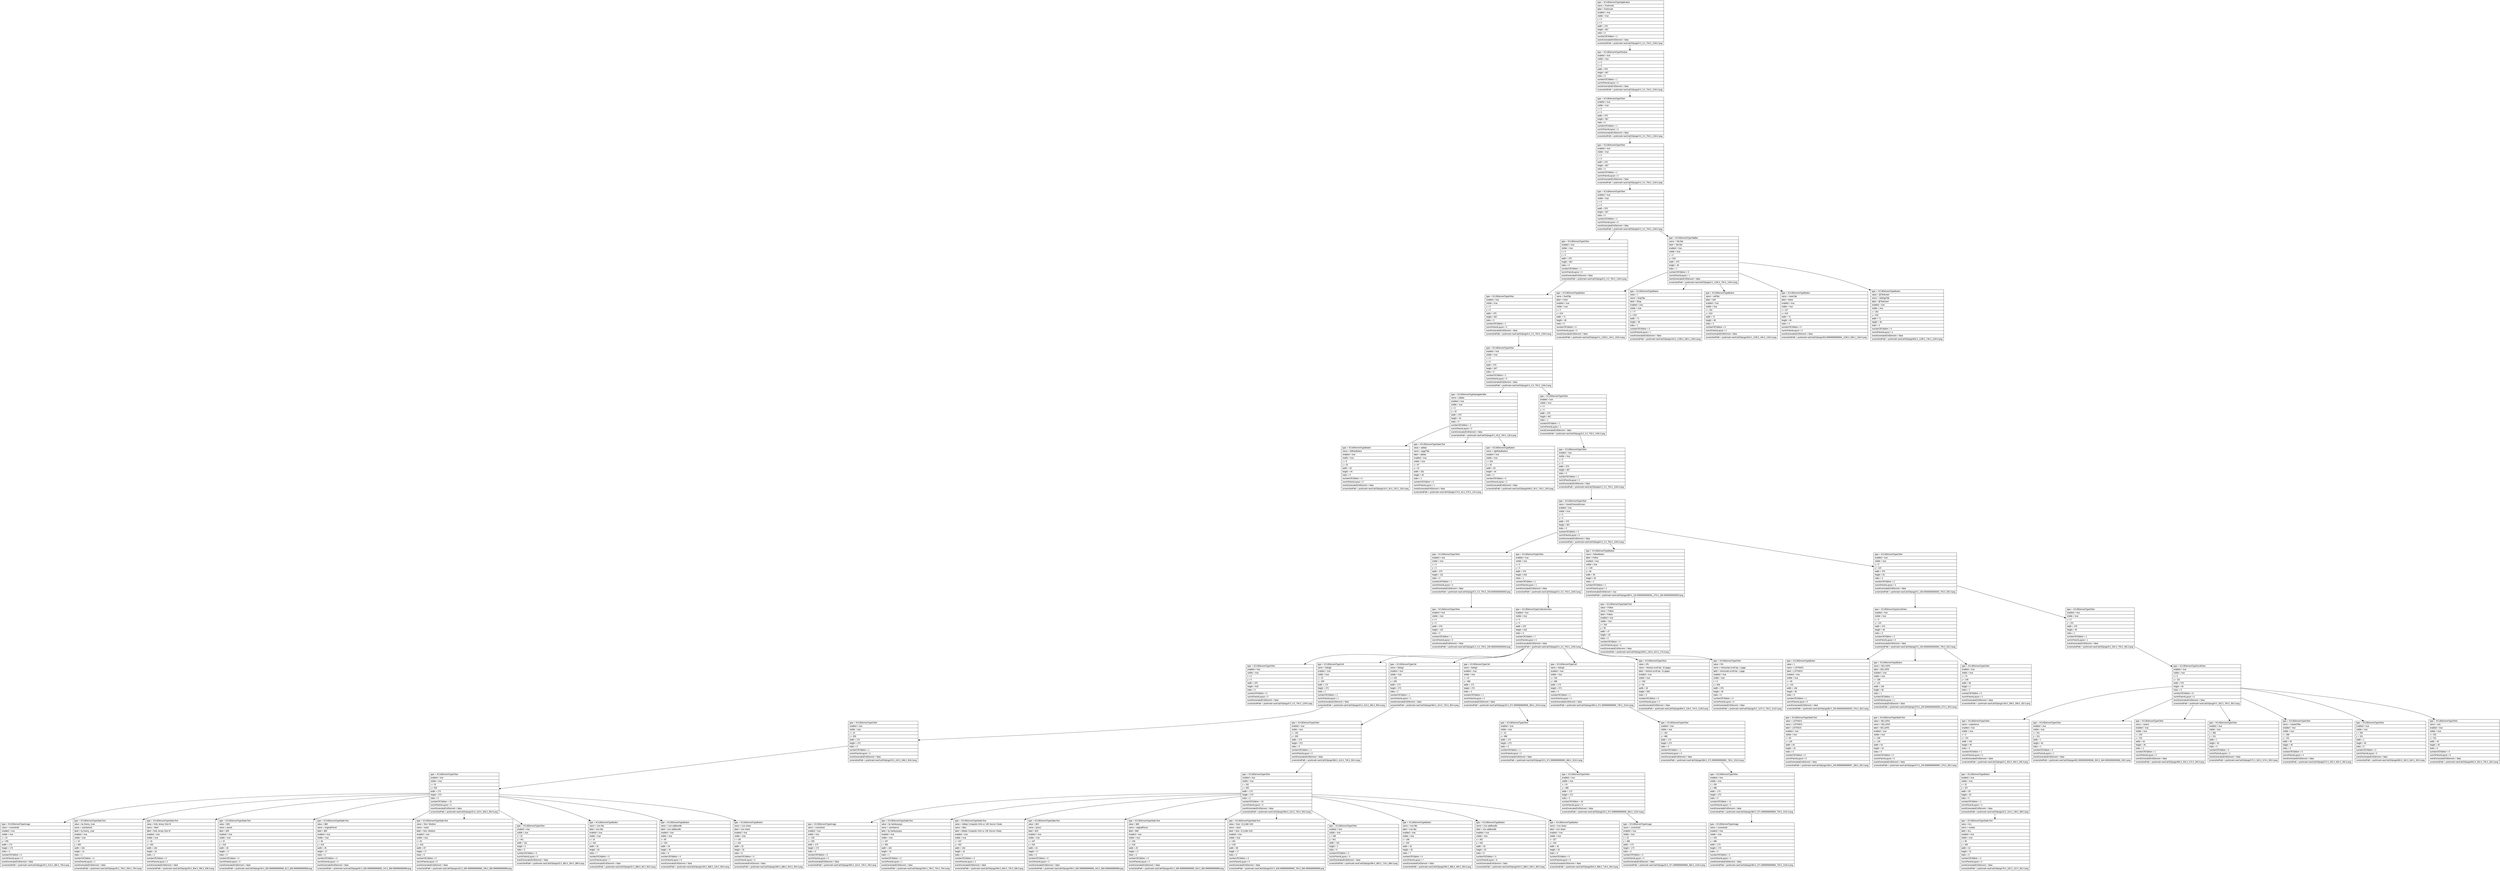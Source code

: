 digraph Layout {

	node [shape=record fontname=Arial];

	0	[label="{type = XCUIElementTypeApplication\l|name = Poshmark\l|label = Poshmark\l|enabled = true\l|visible = true\l|x = 0\l|y = 0\l|width = 375\l|height = 667\l|index = 0\l|numberOfChildren = 2\l|eventGeneratedOnElement = false \l|screenshotPath = poshmark-naviCat/S3/pngs/0.0_0.0_750.0_1334.0.png\l}"]
	1	[label="{type = XCUIElementTypeWindow\l|enabled = true\l|visible = true\l|x = 0\l|y = 0\l|width = 375\l|height = 667\l|index = 0\l|numberOfChildren = 1\l|numInParentLayout = 0\l|eventGeneratedOnElement = false \l|screenshotPath = poshmark-naviCat/S3/pngs/0.0_0.0_750.0_1334.0.png\l}"]
	2	[label="{type = XCUIElementTypeOther\l|enabled = true\l|visible = true\l|x = 0\l|y = 0\l|width = 375\l|height = 667\l|index = 0\l|numberOfChildren = 1\l|numInParentLayout = 0\l|eventGeneratedOnElement = false \l|screenshotPath = poshmark-naviCat/S3/pngs/0.0_0.0_750.0_1334.0.png\l}"]
	3	[label="{type = XCUIElementTypeOther\l|enabled = true\l|visible = true\l|x = 0\l|y = 0\l|width = 375\l|height = 667\l|index = 0\l|numberOfChildren = 1\l|numInParentLayout = 0\l|eventGeneratedOnElement = false \l|screenshotPath = poshmark-naviCat/S3/pngs/0.0_0.0_750.0_1334.0.png\l}"]
	4	[label="{type = XCUIElementTypeOther\l|enabled = true\l|visible = true\l|x = 0\l|y = 0\l|width = 375\l|height = 667\l|index = 0\l|numberOfChildren = 2\l|numInParentLayout = 0\l|eventGeneratedOnElement = false \l|screenshotPath = poshmark-naviCat/S3/pngs/0.0_0.0_750.0_1334.0.png\l}"]
	5	[label="{type = XCUIElementTypeOther\l|enabled = true\l|visible = true\l|x = 0\l|y = 0\l|width = 375\l|height = 667\l|index = 0\l|numberOfChildren = 1\l|numInParentLayout = 0\l|eventGeneratedOnElement = false \l|screenshotPath = poshmark-naviCat/S3/pngs/0.0_0.0_750.0_1334.0.png\l}"]
	6	[label="{type = XCUIElementTypeTabBar\l|name = Tab Bar\l|label = Tab Bar\l|enabled = true\l|visible = true\l|x = 0\l|y = 618\l|width = 375\l|height = 49\l|index = 1\l|numberOfChildren = 5\l|numInParentLayout = 1\l|eventGeneratedOnElement = false \l|screenshotPath = poshmark-naviCat/S3/pngs/0.0_1236.0_750.0_1334.0.png\l}"]
	7	[label="{type = XCUIElementTypeOther\l|enabled = true\l|visible = true\l|x = 0\l|y = 0\l|width = 375\l|height = 667\l|index = 0\l|numberOfChildren = 1\l|numInParentLayout = 0\l|eventGeneratedOnElement = false \l|screenshotPath = poshmark-naviCat/S3/pngs/0.0_0.0_750.0_1334.0.png\l}"]
	8	[label="{type = XCUIElementTypeButton\l|name = feedTab\l|label = Feed\l|enabled = true\l|visible = true\l|x = 2\l|y = 619\l|width = 71\l|height = 48\l|index = 0\l|numberOfChildren = 0\l|numInParentLayout = 0\l|eventGeneratedOnElement = false \l|screenshotPath = poshmark-naviCat/S3/pngs/4.0_1238.0_146.0_1334.0.png\l}"]
	9	[label="{type = XCUIElementTypeButton\l|value = 1\l|name = shopTab\l|label = Shop\l|enabled = true\l|visible = true\l|x = 77\l|y = 619\l|width = 71\l|height = 48\l|index = 1\l|numberOfChildren = 0\l|numInParentLayout = 1\l|eventGeneratedOnElement = false \l|screenshotPath = poshmark-naviCat/S3/pngs/154.0_1238.0_296.0_1334.0.png\l}"]
	10	[label="{type = XCUIElementTypeButton\l|name = sellTab\l|label = Sell\l|enabled = true\l|visible = true\l|x = 152\l|y = 619\l|width = 71\l|height = 48\l|index = 2\l|numberOfChildren = 0\l|numInParentLayout = 2\l|eventGeneratedOnElement = false \l|screenshotPath = poshmark-naviCat/S3/pngs/304.0_1238.0_446.0_1334.0.png\l}"]
	11	[label="{type = XCUIElementTypeButton\l|name = newsTab\l|label = News\l|enabled = true\l|visible = true\l|x = 227\l|y = 619\l|width = 71\l|height = 48\l|index = 3\l|numberOfChildren = 0\l|numInParentLayout = 3\l|eventGeneratedOnElement = false \l|screenshotPath = poshmark-naviCat/S3/pngs/453.99999999999994_1238.0_596.0_1334.0.png\l}"]
	12	[label="{type = XCUIElementTypeButton\l|value = @TestUseri\l|name = settingsTab\l|label = @TestUseri\l|enabled = true\l|visible = true\l|x = 302\l|y = 619\l|width = 71\l|height = 48\l|index = 4\l|numberOfChildren = 0\l|numInParentLayout = 4\l|eventGeneratedOnElement = false \l|screenshotPath = poshmark-naviCat/S3/pngs/604.0_1238.0_746.0_1334.0.png\l}"]
	13	[label="{type = XCUIElementTypeOther\l|enabled = true\l|visible = true\l|x = 0\l|y = 0\l|width = 375\l|height = 667\l|index = 0\l|numberOfChildren = 2\l|numInParentLayout = 0\l|eventGeneratedOnElement = false \l|screenshotPath = poshmark-naviCat/S3/pngs/0.0_0.0_750.0_1334.0.png\l}"]
	14	[label="{type = XCUIElementTypeNavigationBar\l|name = adidas\l|enabled = true\l|visible = true\l|x = 0\l|y = 20\l|width = 375\l|height = 44\l|index = 0\l|numberOfChildren = 3\l|numInParentLayout = 0\l|eventGeneratedOnElement = false \l|screenshotPath = poshmark-naviCat/S3/pngs/0.0_40.0_750.0_128.0.png\l}"]
	15	[label="{type = XCUIElementTypeOther\l|enabled = true\l|visible = true\l|x = 0\l|y = 0\l|width = 375\l|height = 667\l|index = 1\l|numberOfChildren = 1\l|numInParentLayout = 1\l|eventGeneratedOnElement = false \l|screenshotPath = poshmark-naviCat/S3/pngs/0.0_0.0_750.0_1334.0.png\l}"]
	16	[label="{type = XCUIElementTypeButton\l|name = leftNavButton\l|enabled = true\l|visible = true\l|x = 8\l|y = 20\l|width = 43\l|height = 44\l|index = 0\l|numberOfChildren = 0\l|numInParentLayout = 0\l|eventGeneratedOnElement = false \l|screenshotPath = poshmark-naviCat/S3/pngs/16.0_40.0_102.0_128.0.png\l}"]
	17	[label="{type = XCUIElementTypeStaticText\l|value = adidas\l|name = pageTitle\l|label = adidas\l|enabled = true\l|visible = true\l|x = 87\l|y = 22\l|width = 201\l|height = 40\l|index = 1\l|numberOfChildren = 0\l|numInParentLayout = 1\l|eventGeneratedOnElement = false \l|screenshotPath = poshmark-naviCat/S3/pngs/174.0_44.0_576.0_124.0.png\l}"]
	18	[label="{type = XCUIElementTypeButton\l|name = rightNavButton1\l|enabled = true\l|visible = true\l|x = 324\l|y = 20\l|width = 43\l|height = 44\l|index = 2\l|numberOfChildren = 0\l|numInParentLayout = 2\l|eventGeneratedOnElement = false \l|screenshotPath = poshmark-naviCat/S3/pngs/648.0_40.0_734.0_128.0.png\l}"]
	19	[label="{type = XCUIElementTypeOther\l|enabled = true\l|visible = true\l|x = 0\l|y = 0\l|width = 375\l|height = 667\l|index = 0\l|numberOfChildren = 1\l|numInParentLayout = 0\l|eventGeneratedOnElement = false \l|screenshotPath = poshmark-naviCat/S3/pngs/0.0_0.0_750.0_1334.0.png\l}"]
	20	[label="{type = XCUIElementTypeOther\l|name = brandChannelScreen\l|enabled = true\l|visible = true\l|x = 0\l|y = 0\l|width = 375\l|height = 667\l|index = 0\l|numberOfChildren = 4\l|numInParentLayout = 0\l|eventGeneratedOnElement = false \l|screenshotPath = poshmark-naviCat/S3/pngs/0.0_0.0_750.0_1334.0.png\l}"]
	21	[label="{type = XCUIElementTypeOther\l|enabled = true\l|visible = true\l|x = 0\l|y = 0\l|width = 375\l|height = 115\l|index = 0\l|numberOfChildren = 1\l|numInParentLayout = 0\l|eventGeneratedOnElement = false \l|screenshotPath = poshmark-naviCat/S3/pngs/0.0_0.0_750.0_230.00000000000003.png\l}"]
	22	[label="{type = XCUIElementTypeOther\l|enabled = true\l|visible = true\l|x = 0\l|y = 0\l|width = 375\l|height = 618\l|index = 1\l|numberOfChildren = 1\l|numInParentLayout = 1\l|eventGeneratedOnElement = false \l|screenshotPath = poshmark-naviCat/S3/pngs/0.0_0.0_750.0_1236.0.png\l}"]
	23	[label="{type = XCUIElementTypeButton\l|name = followButton\l|label = Follow\l|enabled = true\l|visible = true\l|x = 140\l|y = 60\l|width = 95\l|height = 30\l|index = 2\l|numberOfChildren = 1\l|numInParentLayout = 2\l|eventGeneratedOnElement = true \l|screenshotPath = poshmark-naviCat/S3/pngs/280.0_120.00000000000001_470.0_180.00000000000003.png\l}"]
	24	[label="{type = XCUIElementTypeOther\l|enabled = true\l|visible = true\l|x = 0\l|y = 115\l|width = 375\l|height = 81\l|index = 3\l|numberOfChildren = 2\l|numInParentLayout = 3\l|eventGeneratedOnElement = false \l|screenshotPath = poshmark-naviCat/S3/pngs/0.0_230.00000000000003_750.0_392.0.png\l}"]
	25	[label="{type = XCUIElementTypeOther\l|enabled = true\l|visible = true\l|x = 0\l|y = 0\l|width = 375\l|height = 115\l|index = 0\l|numberOfChildren = 1\l|numInParentLayout = 0\l|eventGeneratedOnElement = false \l|screenshotPath = poshmark-naviCat/S3/pngs/0.0_0.0_750.0_230.00000000000003.png\l}"]
	26	[label="{type = XCUIElementTypeCollectionView\l|enabled = true\l|visible = true\l|x = 0\l|y = 0\l|width = 375\l|height = 618\l|index = 0\l|numberOfChildren = 7\l|numInParentLayout = 0\l|eventGeneratedOnElement = false \l|screenshotPath = poshmark-naviCat/S3/pngs/0.0_0.0_750.0_1236.0.png\l}"]
	27	[label="{type = XCUIElementTypeStaticText\l|value = Follow\l|name = Follow\l|label = Follow\l|enabled = true\l|visible = true\l|x = 164\l|y = 65\l|width = 47\l|height = 20\l|index = 0\l|numberOfChildren = 0\l|numInParentLayout = 0\l|eventGeneratedOnElement = false \l|screenshotPath = poshmark-naviCat/S3/pngs/328.0_130.0_422.0_170.0.png\l}"]
	28	[label="{type = XCUIElementTypeScrollView\l|enabled = true\l|visible = true\l|x = 0\l|y = 115\l|width = 375\l|height = 36\l|index = 0\l|numberOfChildren = 3\l|numInParentLayout = 0\l|eventGeneratedOnElement = false \l|screenshotPath = poshmark-naviCat/S3/pngs/0.0_230.00000000000003_750.0_302.0.png\l}"]
	29	[label="{type = XCUIElementTypeOther\l|enabled = true\l|visible = true\l|x = 0\l|y = 151\l|width = 375\l|height = 45\l|index = 1\l|numberOfChildren = 1\l|numInParentLayout = 1\l|eventGeneratedOnElement = false \l|screenshotPath = poshmark-naviCat/S3/pngs/0.0_302.0_750.0_392.0.png\l}"]
	30	[label="{type = XCUIElementTypeOther\l|enabled = true\l|visible = true\l|x = 0\l|y = 0\l|width = 375\l|height = 618\l|index = 0\l|numberOfChildren = 0\l|numInParentLayout = 0\l|eventGeneratedOnElement = false \l|screenshotPath = poshmark-naviCat/S3/pngs/0.0_0.0_750.0_1236.0.png\l}"]
	31	[label="{type = XCUIElementTypeCell\l|name = listing0\l|enabled = true\l|visible = true\l|x = 10\l|y = 205\l|width = 173\l|height = 272\l|index = 1\l|numberOfChildren = 1\l|numInParentLayout = 1\l|eventGeneratedOnElement = false \l|screenshotPath = poshmark-naviCat/S3/pngs/20.0_410.0_366.0_954.0.png\l}"]
	32	[label="{type = XCUIElementTypeCell\l|name = listing1\l|enabled = true\l|visible = true\l|x = 192\l|y = 205\l|width = 173\l|height = 272\l|index = 2\l|numberOfChildren = 1\l|numInParentLayout = 2\l|eventGeneratedOnElement = false \l|screenshotPath = poshmark-naviCat/S3/pngs/384.0_410.0_730.0_954.0.png\l}"]
	33	[label="{type = XCUIElementTypeCell\l|name = listing2\l|enabled = true\l|visible = true\l|x = 10\l|y = 486\l|width = 173\l|height = 272\l|index = 3\l|numberOfChildren = 1\l|numInParentLayout = 3\l|eventGeneratedOnElement = false \l|screenshotPath = poshmark-naviCat/S3/pngs/20.0_971.9999999999999_366.0_1516.0.png\l}"]
	34	[label="{type = XCUIElementTypeCell\l|name = listing3\l|enabled = true\l|visible = true\l|x = 192\l|y = 486\l|width = 173\l|height = 272\l|index = 4\l|numberOfChildren = 1\l|numInParentLayout = 4\l|eventGeneratedOnElement = false \l|screenshotPath = poshmark-naviCat/S3/pngs/384.0_971.9999999999999_730.0_1516.0.png\l}"]
	35	[label="{type = XCUIElementTypeOther\l|value = 0%\l|name = Vertical scroll bar, 15 pages\l|label = Vertical scroll bar, 15 pages\l|enabled = true\l|visible = true\l|x = 342\l|y = 64\l|width = 30\l|height = 505\l|index = 5\l|numberOfChildren = 0\l|numInParentLayout = 5\l|eventGeneratedOnElement = false \l|screenshotPath = poshmark-naviCat/S3/pngs/684.0_128.0_744.0_1138.0.png\l}"]
	36	[label="{type = XCUIElementTypeOther\l|value = 0%\l|name = Horizontal scroll bar, 1 page\l|label = Horizontal scroll bar, 1 page\l|enabled = true\l|visible = true\l|x = 0\l|y = 536\l|width = 375\l|height = 30\l|index = 6\l|numberOfChildren = 0\l|numInParentLayout = 6\l|eventGeneratedOnElement = false \l|screenshotPath = poshmark-naviCat/S3/pngs/0.0_1072.0_750.0_1132.0.png\l}"]
	37	[label="{type = XCUIElementTypeButton\l|value = 1\l|name = LISTINGS\l|label = LISTINGS\l|enabled = true\l|visible = true\l|x = 40\l|y = 115\l|width = 148\l|height = 36\l|index = 0\l|numberOfChildren = 1\l|numInParentLayout = 0\l|eventGeneratedOnElement = false \l|screenshotPath = poshmark-naviCat/S3/pngs/80.0_230.00000000000003_376.0_302.0.png\l}"]
	38	[label="{type = XCUIElementTypeButton\l|name = SELLERS\l|label = SELLERS\l|enabled = true\l|visible = true\l|x = 188\l|y = 115\l|width = 148\l|height = 36\l|index = 1\l|numberOfChildren = 1\l|numInParentLayout = 1\l|eventGeneratedOnElement = false \l|screenshotPath = poshmark-naviCat/S3/pngs/376.0_230.00000000000003_672.0_302.0.png\l}"]
	39	[label="{type = XCUIElementTypeOther\l|enabled = true\l|visible = true\l|x = 74\l|y = 149\l|width = 80\l|height = 2\l|index = 2\l|numberOfChildren = 0\l|numInParentLayout = 2\l|eventGeneratedOnElement = false \l|screenshotPath = poshmark-naviCat/S3/pngs/148.0_298.0_308.0_302.0.png\l}"]
	40	[label="{type = XCUIElementTypeScrollView\l|enabled = true\l|visible = true\l|x = 0\l|y = 151\l|width = 375\l|height = 45\l|index = 0\l|numberOfChildren = 8\l|numInParentLayout = 0\l|eventGeneratedOnElement = false \l|screenshotPath = poshmark-naviCat/S3/pngs/0.0_302.0_750.0_392.0.png\l}"]
	41	[label="{type = XCUIElementTypeOther\l|enabled = true\l|visible = true\l|x = 10\l|y = 205\l|width = 173\l|height = 272\l|index = 0\l|numberOfChildren = 1\l|numInParentLayout = 0\l|eventGeneratedOnElement = false \l|screenshotPath = poshmark-naviCat/S3/pngs/20.0_410.0_366.0_954.0.png\l}"]
	42	[label="{type = XCUIElementTypeOther\l|enabled = true\l|visible = true\l|x = 192\l|y = 205\l|width = 173\l|height = 272\l|index = 0\l|numberOfChildren = 1\l|numInParentLayout = 0\l|eventGeneratedOnElement = false \l|screenshotPath = poshmark-naviCat/S3/pngs/384.0_410.0_730.0_954.0.png\l}"]
	43	[label="{type = XCUIElementTypeOther\l|enabled = true\l|visible = true\l|x = 10\l|y = 486\l|width = 173\l|height = 272\l|index = 0\l|numberOfChildren = 1\l|numInParentLayout = 0\l|eventGeneratedOnElement = false \l|screenshotPath = poshmark-naviCat/S3/pngs/20.0_971.9999999999999_366.0_1516.0.png\l}"]
	44	[label="{type = XCUIElementTypeOther\l|enabled = true\l|visible = true\l|x = 192\l|y = 486\l|width = 173\l|height = 272\l|index = 0\l|numberOfChildren = 1\l|numInParentLayout = 0\l|eventGeneratedOnElement = false \l|screenshotPath = poshmark-naviCat/S3/pngs/384.0_971.9999999999999_730.0_1516.0.png\l}"]
	45	[label="{type = XCUIElementTypeStaticText\l|value = LISTINGS\l|name = LISTINGS\l|label = LISTINGS\l|enabled = true\l|visible = true\l|x = 84\l|y = 125\l|width = 60\l|height = 16\l|index = 0\l|numberOfChildren = 0\l|numInParentLayout = 0\l|eventGeneratedOnElement = false \l|screenshotPath = poshmark-naviCat/S3/pngs/168.0_249.99999999999997_288.0_282.0.png\l}"]
	46	[label="{type = XCUIElementTypeStaticText\l|value = SELLERS\l|name = SELLERS\l|label = SELLERS\l|enabled = true\l|visible = true\l|x = 236\l|y = 125\l|width = 52\l|height = 16\l|index = 0\l|numberOfChildren = 0\l|numInParentLayout = 0\l|eventGeneratedOnElement = false \l|screenshotPath = poshmark-naviCat/S3/pngs/472.0_249.99999999999997_576.0_282.0.png\l}"]
	47	[label="{type = XCUIElementTypeOther\l|name = experience\l|enabled = true\l|visible = true\l|x = 0\l|y = 151\l|width = 242\l|height = 45\l|index = 0\l|numberOfChildren = 1\l|numInParentLayout = 0\l|eventGeneratedOnElement = false \l|screenshotPath = poshmark-naviCat/S3/pngs/0.0_302.0_484.0_392.0.png\l}"]
	48	[label="{type = XCUIElementTypeOther\l|enabled = true\l|visible = true\l|x = 241\l|y = 151\l|width = 1\l|height = 45\l|index = 1\l|numberOfChildren = 0\l|numInParentLayout = 1\l|eventGeneratedOnElement = false \l|screenshotPath = poshmark-naviCat/S3/pngs/482.00000000000006_302.0_484.00000000000006_392.0.png\l}"]
	49	[label="{type = XCUIElementTypeOther\l|name = search\l|enabled = true\l|visible = true\l|x = 242\l|y = 151\l|width = 44\l|height = 45\l|index = 2\l|numberOfChildren = 1\l|numInParentLayout = 2\l|eventGeneratedOnElement = false \l|screenshotPath = poshmark-naviCat/S3/pngs/484.0_302.0_572.0_392.0.png\l}"]
	50	[label="{type = XCUIElementTypeOther\l|enabled = true\l|visible = true\l|x = 286\l|y = 151\l|width = 1\l|height = 45\l|index = 3\l|numberOfChildren = 0\l|numInParentLayout = 3\l|eventGeneratedOnElement = false \l|screenshotPath = poshmark-naviCat/S3/pngs/572.0_302.0_574.0_392.0.png\l}"]
	51	[label="{type = XCUIElementTypeOther\l|name = masterFilter\l|enabled = true\l|visible = true\l|x = 286\l|y = 151\l|width = 45\l|height = 45\l|index = 4\l|numberOfChildren = 0\l|numInParentLayout = 4\l|eventGeneratedOnElement = false \l|screenshotPath = poshmark-naviCat/S3/pngs/572.0_302.0_662.0_392.0.png\l}"]
	52	[label="{type = XCUIElementTypeOther\l|enabled = true\l|visible = true\l|x = 330\l|y = 151\l|width = 1\l|height = 45\l|index = 5\l|numberOfChildren = 0\l|numInParentLayout = 5\l|eventGeneratedOnElement = false \l|screenshotPath = poshmark-naviCat/S3/pngs/660.0_302.0_662.0_392.0.png\l}"]
	53	[label="{type = XCUIElementTypeOther\l|name = sort\l|enabled = true\l|visible = true\l|x = 331\l|y = 151\l|width = 44\l|height = 45\l|index = 6\l|numberOfChildren = 0\l|numInParentLayout = 6\l|eventGeneratedOnElement = false \l|screenshotPath = poshmark-naviCat/S3/pngs/662.0_302.0_750.0_392.0.png\l}"]
	54	[label="{type = XCUIElementTypeOther\l|enabled = true\l|visible = true\l|x = 10\l|y = 205\l|width = 173\l|height = 272\l|index = 0\l|numberOfChildren = 10\l|numInParentLayout = 0\l|eventGeneratedOnElement = false \l|screenshotPath = poshmark-naviCat/S3/pngs/20.0_410.0_366.0_954.0.png\l}"]
	55	[label="{type = XCUIElementTypeOther\l|enabled = true\l|visible = true\l|x = 192\l|y = 205\l|width = 173\l|height = 272\l|index = 0\l|numberOfChildren = 10\l|numInParentLayout = 0\l|eventGeneratedOnElement = false \l|screenshotPath = poshmark-naviCat/S3/pngs/384.0_410.0_730.0_954.0.png\l}"]
	56	[label="{type = XCUIElementTypeOther\l|enabled = true\l|visible = true\l|x = 10\l|y = 486\l|width = 173\l|height = 272\l|index = 0\l|numberOfChildren = 10\l|numInParentLayout = 0\l|eventGeneratedOnElement = false \l|screenshotPath = poshmark-naviCat/S3/pngs/20.0_971.9999999999999_366.0_1516.0.png\l}"]
	57	[label="{type = XCUIElementTypeOther\l|enabled = true\l|visible = true\l|x = 192\l|y = 486\l|width = 173\l|height = 272\l|index = 0\l|numberOfChildren = 11\l|numInParentLayout = 0\l|eventGeneratedOnElement = false \l|screenshotPath = poshmark-naviCat/S3/pngs/384.0_971.9999999999999_730.0_1516.0.png\l}"]
	58	[label="{type = XCUIElementTypeButton\l|enabled = true\l|visible = true\l|x = 10\l|y = 157\l|width = 59\l|height = 33\l|index = 0\l|numberOfChildren = 1\l|numInParentLayout = 0\l|eventGeneratedOnElement = false \l|screenshotPath = poshmark-naviCat/S3/pngs/20.0_314.0_138.0_380.0.png\l}"]
	59	[label="{type = XCUIElementTypeImage\l|name = covershot0\l|enabled = true\l|visible = true\l|x = 10\l|y = 205\l|width = 173\l|height = 173\l|index = 0\l|numberOfChildren = 0\l|numInParentLayout = 0\l|eventGeneratedOnElement = false \l|screenshotPath = poshmark-naviCat/S3/pngs/20.0_410.0_366.0_756.0.png\l}"]
	60	[label="{type = XCUIElementTypeStaticText\l|value = by franny_mae\l|name = userName0\l|label = by franny_mae\l|enabled = true\l|visible = true\l|x = 15\l|y = 383\l|width = 163\l|height = 14\l|index = 1\l|numberOfChildren = 0\l|numInParentLayout = 1\l|eventGeneratedOnElement = false \l|screenshotPath = poshmark-naviCat/S3/pngs/30.0_766.0_356.0_794.0.png\l}"]
	61	[label="{type = XCUIElementTypeStaticText\l|value = Kids Jersey Size M\l|name = title0\l|label = Kids Jersey Size M\l|enabled = true\l|visible = true\l|x = 15\l|y = 402\l|width = 163\l|height = 16\l|index = 2\l|numberOfChildren = 0\l|numInParentLayout = 2\l|eventGeneratedOnElement = false \l|screenshotPath = poshmark-naviCat/S3/pngs/30.0_804.0_356.0_836.0.png\l}"]
	62	[label="{type = XCUIElementTypeStaticText\l|value = $35\l|name = price0\l|label = $35\l|enabled = true\l|visible = true\l|x = 15\l|y = 418\l|width = 26\l|height = 17\l|index = 3\l|numberOfChildren = 0\l|numInParentLayout = 3\l|eventGeneratedOnElement = false \l|screenshotPath = poshmark-naviCat/S3/pngs/30.0_835.9999999999999_82.0_869.9999999999999.png\l}"]
	63	[label="{type = XCUIElementTypeStaticText\l|value = $90\l|name = originalPrice0\l|label = $90\l|enabled = true\l|visible = true\l|x = 46\l|y = 418\l|width = 25\l|height = 17\l|index = 4\l|numberOfChildren = 0\l|numInParentLayout = 4\l|eventGeneratedOnElement = false \l|screenshotPath = poshmark-naviCat/S3/pngs/92.0_835.9999999999999_142.0_869.9999999999999.png\l}"]
	64	[label="{type = XCUIElementTypeStaticText\l|value = Size: Medium\l|name = size0\l|label = Size: Medium\l|enabled = true\l|visible = true\l|x = 81\l|y = 418\l|width = 87\l|height = 17\l|index = 5\l|numberOfChildren = 0\l|numInParentLayout = 5\l|eventGeneratedOnElement = false \l|screenshotPath = poshmark-naviCat/S3/pngs/162.0_835.9999999999999_336.0_869.9999999999999.png\l}"]
	65	[label="{type = XCUIElementTypeOther\l|enabled = true\l|visible = true\l|x = 16\l|y = 441\l|width = 161\l|height = 2\l|index = 6\l|numberOfChildren = 0\l|numInParentLayout = 6\l|eventGeneratedOnElement = false \l|screenshotPath = poshmark-naviCat/S3/pngs/32.0_882.0_354.0_886.0.png\l}"]
	66	[label="{type = XCUIElementTypeButton\l|name = icon like\l|label = icon like\l|enabled = true\l|visible = true\l|x = 16\l|y = 444\l|width = 32\l|height = 33\l|index = 7\l|numberOfChildren = 0\l|numInParentLayout = 7\l|eventGeneratedOnElement = false \l|screenshotPath = poshmark-naviCat/S3/pngs/32.0_888.0_96.0_954.0.png\l}"]
	67	[label="{type = XCUIElementTypeButton\l|name = icon addbundle\l|label = icon addbundle\l|enabled = true\l|visible = true\l|x = 80\l|y = 444\l|width = 33\l|height = 33\l|index = 8\l|numberOfChildren = 0\l|numInParentLayout = 8\l|eventGeneratedOnElement = false \l|screenshotPath = poshmark-naviCat/S3/pngs/160.0_888.0_226.0_954.0.png\l}"]
	68	[label="{type = XCUIElementTypeButton\l|name = icon share\l|label = icon share\l|enabled = true\l|visible = true\l|x = 145\l|y = 444\l|width = 32\l|height = 33\l|index = 9\l|numberOfChildren = 0\l|numInParentLayout = 9\l|eventGeneratedOnElement = false \l|screenshotPath = poshmark-naviCat/S3/pngs/290.0_888.0_354.0_954.0.png\l}"]
	69	[label="{type = XCUIElementTypeImage\l|name = covershot1\l|enabled = true\l|visible = true\l|x = 192\l|y = 205\l|width = 173\l|height = 173\l|index = 0\l|numberOfChildren = 0\l|numInParentLayout = 0\l|eventGeneratedOnElement = false \l|screenshotPath = poshmark-naviCat/S3/pngs/384.0_410.0_730.0_756.0.png\l}"]
	70	[label="{type = XCUIElementTypeStaticText\l|value = by hanleysyaya\l|name = userName1\l|label = by hanleysyaya\l|enabled = true\l|visible = true\l|x = 197\l|y = 383\l|width = 163\l|height = 14\l|index = 1\l|numberOfChildren = 0\l|numInParentLayout = 1\l|eventGeneratedOnElement = false \l|screenshotPath = poshmark-naviCat/S3/pngs/394.0_766.0_720.0_794.0.png\l}"]
	71	[label="{type = XCUIElementTypeStaticText\l|value = Adidas Conquisto Girls sz 13K Soccer Cleats\l|name = title1\l|label = Adidas Conquisto Girls sz 13K Soccer Cleats\l|enabled = true\l|visible = true\l|x = 197\l|y = 402\l|width = 163\l|height = 16\l|index = 2\l|numberOfChildren = 0\l|numInParentLayout = 2\l|eventGeneratedOnElement = false \l|screenshotPath = poshmark-naviCat/S3/pngs/394.0_804.0_720.0_836.0.png\l}"]
	72	[label="{type = XCUIElementTypeStaticText\l|value = $19\l|name = price1\l|label = $19\l|enabled = true\l|visible = true\l|x = 197\l|y = 418\l|width = 24\l|height = 17\l|index = 3\l|numberOfChildren = 0\l|numInParentLayout = 3\l|eventGeneratedOnElement = false \l|screenshotPath = poshmark-naviCat/S3/pngs/394.0_835.9999999999999_442.0_869.9999999999999.png\l}"]
	73	[label="{type = XCUIElementTypeStaticText\l|value = $48\l|name = originalPrice1\l|label = $48\l|enabled = true\l|visible = true\l|x = 226\l|y = 418\l|width = 25\l|height = 17\l|index = 4\l|numberOfChildren = 0\l|numInParentLayout = 4\l|eventGeneratedOnElement = false \l|screenshotPath = poshmark-naviCat/S3/pngs/452.0_835.9999999999999_502.0_869.9999999999999.png\l}"]
	74	[label="{type = XCUIElementTypeStaticText\l|value = Size: 13 (Little Girl)\l|name = size1\l|label = Size: 13 (Little Girl)\l|enabled = true\l|visible = true\l|x = 261\l|y = 418\l|width = 89\l|height = 17\l|index = 5\l|numberOfChildren = 0\l|numInParentLayout = 5\l|eventGeneratedOnElement = false \l|screenshotPath = poshmark-naviCat/S3/pngs/522.0_835.9999999999999_700.0_869.9999999999999.png\l}"]
	75	[label="{type = XCUIElementTypeOther\l|enabled = true\l|visible = true\l|x = 198\l|y = 441\l|width = 161\l|height = 2\l|index = 6\l|numberOfChildren = 0\l|numInParentLayout = 6\l|eventGeneratedOnElement = false \l|screenshotPath = poshmark-naviCat/S3/pngs/396.0_882.0_718.0_886.0.png\l}"]
	76	[label="{type = XCUIElementTypeButton\l|name = icon like\l|label = icon like\l|enabled = true\l|visible = true\l|x = 198\l|y = 444\l|width = 32\l|height = 33\l|index = 7\l|numberOfChildren = 0\l|numInParentLayout = 7\l|eventGeneratedOnElement = false \l|screenshotPath = poshmark-naviCat/S3/pngs/396.0_888.0_460.0_954.0.png\l}"]
	77	[label="{type = XCUIElementTypeButton\l|name = icon addbundle\l|label = icon addbundle\l|enabled = true\l|visible = true\l|x = 262\l|y = 444\l|width = 33\l|height = 33\l|index = 8\l|numberOfChildren = 0\l|numInParentLayout = 8\l|eventGeneratedOnElement = false \l|screenshotPath = poshmark-naviCat/S3/pngs/524.0_888.0_590.0_954.0.png\l}"]
	78	[label="{type = XCUIElementTypeButton\l|name = icon share\l|label = icon share\l|enabled = true\l|visible = true\l|x = 327\l|y = 444\l|width = 32\l|height = 33\l|index = 9\l|numberOfChildren = 0\l|numInParentLayout = 9\l|eventGeneratedOnElement = false \l|screenshotPath = poshmark-naviCat/S3/pngs/654.0_888.0_718.0_954.0.png\l}"]
	79	[label="{type = XCUIElementTypeImage\l|name = covershot2\l|enabled = true\l|visible = true\l|x = 10\l|y = 486\l|width = 173\l|height = 173\l|index = 0\l|numberOfChildren = 0\l|numInParentLayout = 0\l|eventGeneratedOnElement = false \l|screenshotPath = poshmark-naviCat/S3/pngs/20.0_971.9999999999999_366.0_1318.0.png\l}"]
	80	[label="{type = XCUIElementTypeImage\l|name = covershot3\l|enabled = true\l|visible = true\l|x = 192\l|y = 486\l|width = 173\l|height = 173\l|index = 0\l|numberOfChildren = 0\l|numInParentLayout = 0\l|eventGeneratedOnElement = false \l|screenshotPath = poshmark-naviCat/S3/pngs/384.0_971.9999999999999_730.0_1318.0.png\l}"]
	81	[label="{type = XCUIElementTypeStaticText\l|value = ALL\l|name = market\l|label = ALL\l|enabled = true\l|visible = true\l|x = 39\l|y = 166\l|width = 22\l|height = 15\l|index = 0\l|numberOfChildren = 0\l|numInParentLayout = 0\l|eventGeneratedOnElement = false \l|screenshotPath = poshmark-naviCat/S3/pngs/78.0_332.0_122.0_362.0.png\l}"]


	0 -> 1
	1 -> 2
	2 -> 3
	3 -> 4
	4 -> 5
	4 -> 6
	5 -> 7
	6 -> 8
	6 -> 9
	6 -> 10
	6 -> 11
	6 -> 12
	7 -> 13
	13 -> 14
	13 -> 15
	14 -> 16
	14 -> 17
	14 -> 18
	15 -> 19
	19 -> 20
	20 -> 21
	20 -> 22
	20 -> 23
	20 -> 24
	21 -> 25
	22 -> 26
	23 -> 27
	24 -> 28
	24 -> 29
	26 -> 30
	26 -> 31
	26 -> 32
	26 -> 33
	26 -> 34
	26 -> 35
	26 -> 36
	28 -> 37
	28 -> 38
	28 -> 39
	29 -> 40
	31 -> 41
	32 -> 42
	33 -> 43
	34 -> 44
	37 -> 45
	38 -> 46
	40 -> 47
	40 -> 48
	40 -> 49
	40 -> 50
	40 -> 51
	40 -> 52
	40 -> 53
	41 -> 54
	42 -> 55
	43 -> 56
	44 -> 57
	47 -> 58
	54 -> 59
	54 -> 60
	54 -> 61
	54 -> 62
	54 -> 63
	54 -> 64
	54 -> 65
	54 -> 66
	54 -> 67
	54 -> 68
	55 -> 69
	55 -> 70
	55 -> 71
	55 -> 72
	55 -> 73
	55 -> 74
	55 -> 75
	55 -> 76
	55 -> 77
	55 -> 78
	56 -> 79
	57 -> 80
	58 -> 81


}